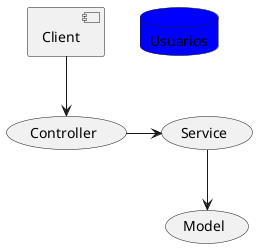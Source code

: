 @startuml
'https://plantuml.com/use-case-diagram

[Client] --> (Controller)
(Controller) -> (Service)
(Service) --> (Model)

Database Usuarios #Blue
@enduml